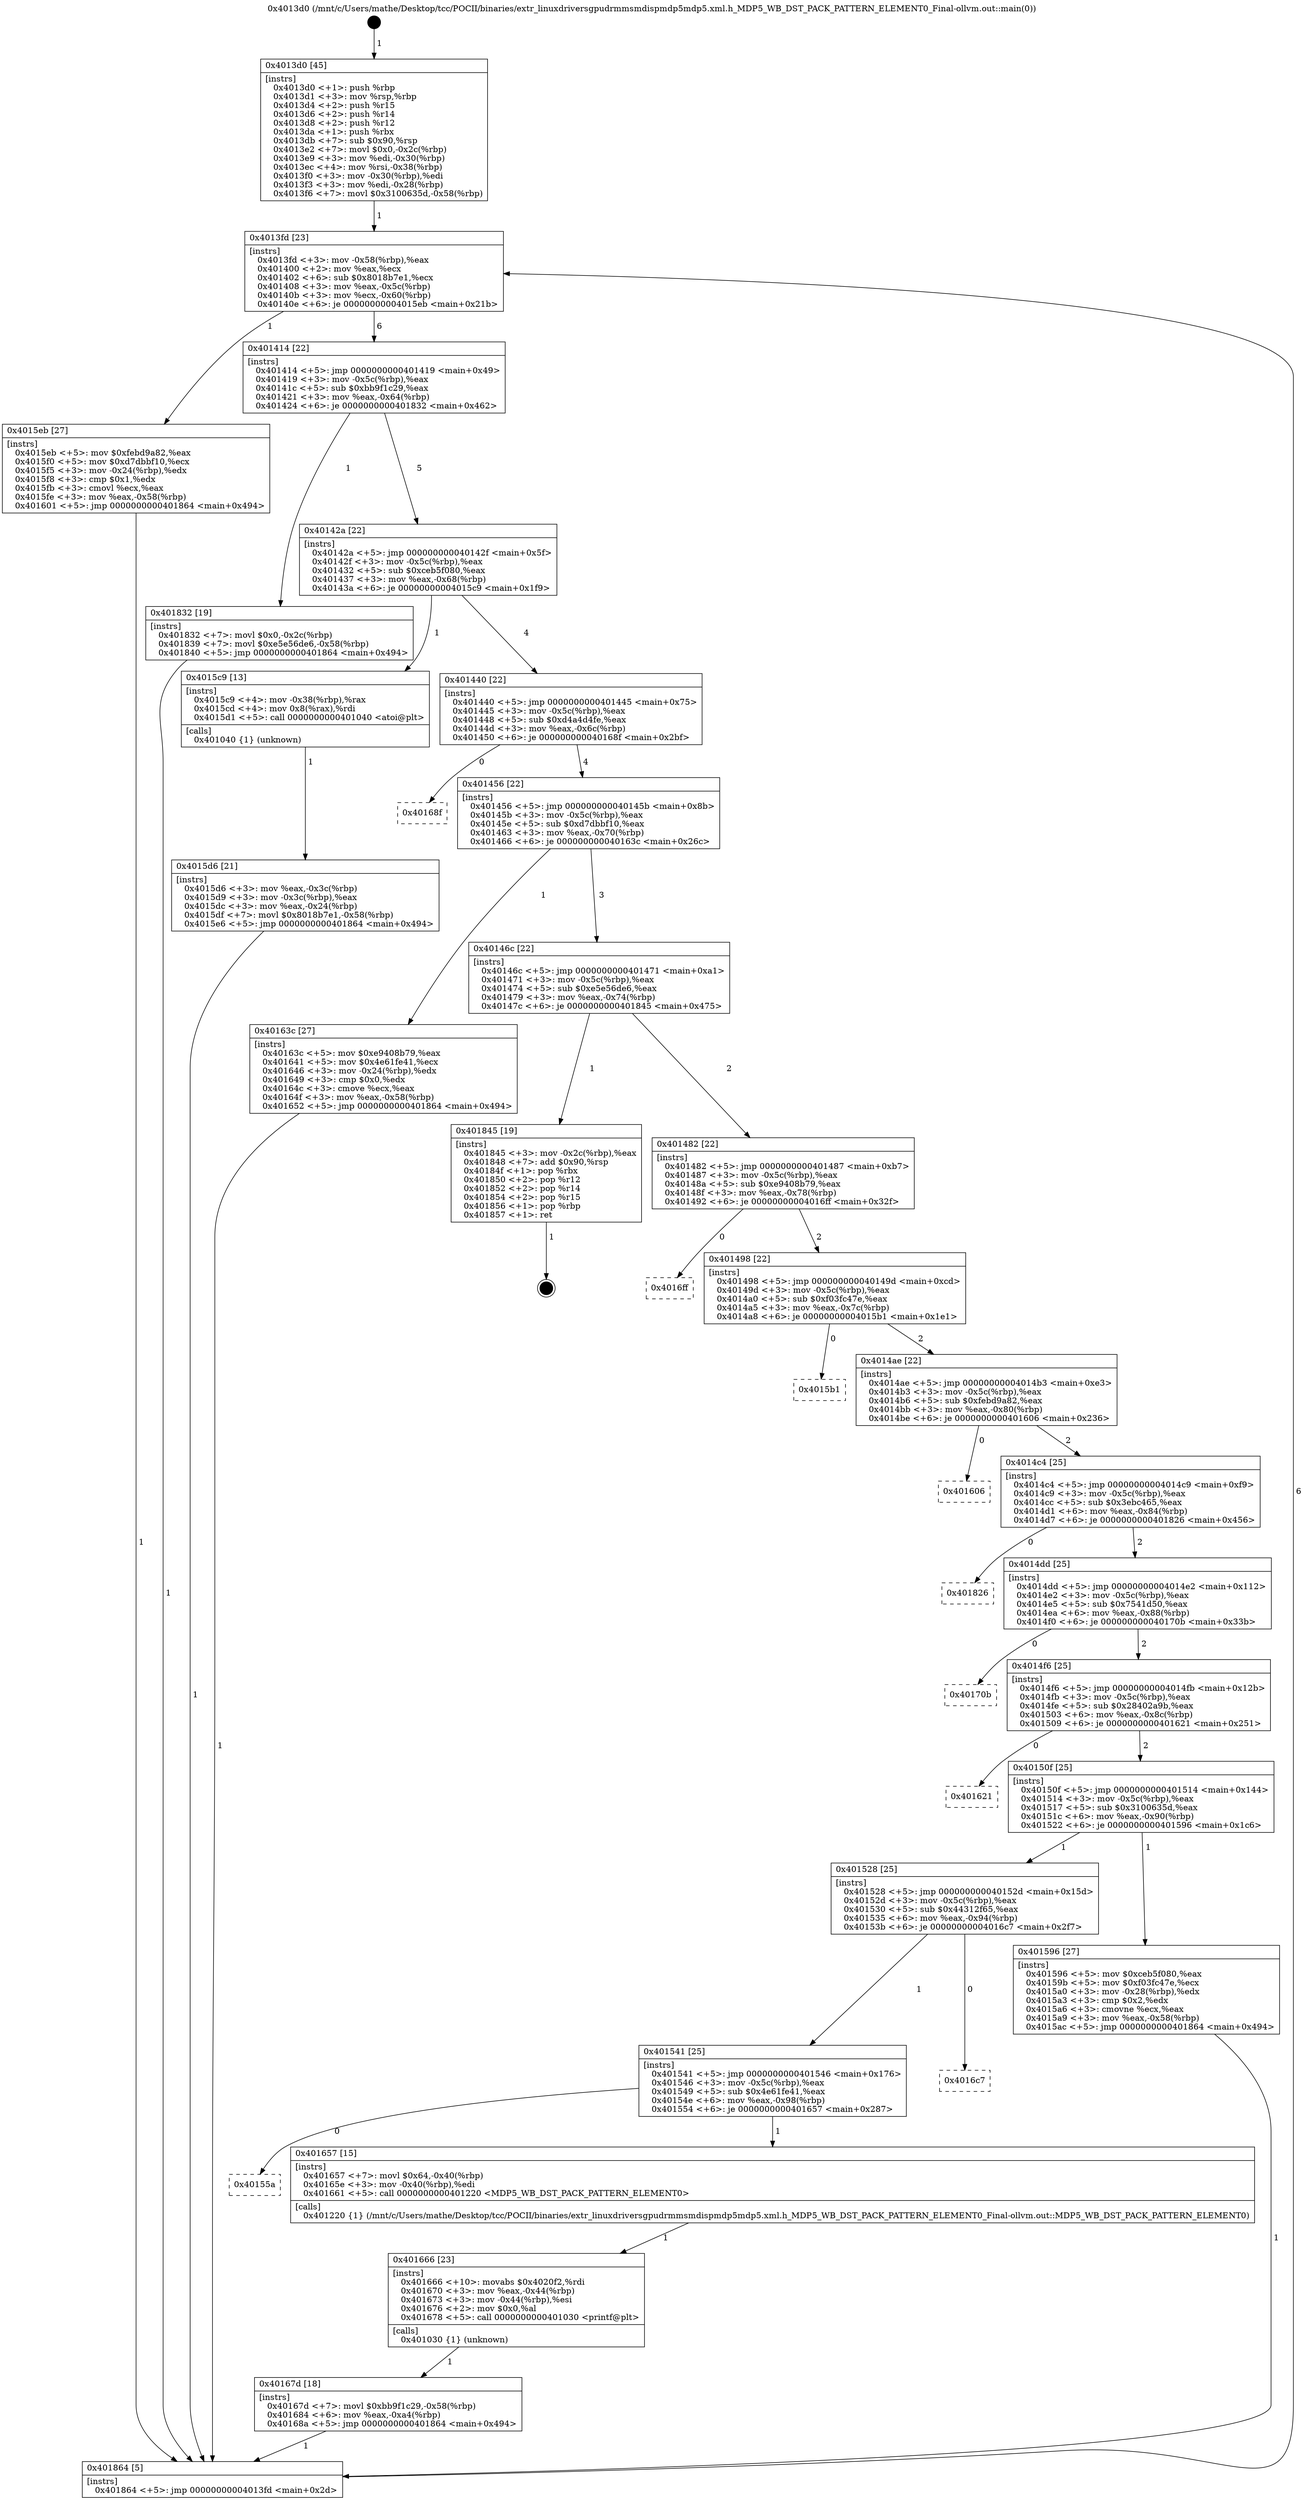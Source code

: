 digraph "0x4013d0" {
  label = "0x4013d0 (/mnt/c/Users/mathe/Desktop/tcc/POCII/binaries/extr_linuxdriversgpudrmmsmdispmdp5mdp5.xml.h_MDP5_WB_DST_PACK_PATTERN_ELEMENT0_Final-ollvm.out::main(0))"
  labelloc = "t"
  node[shape=record]

  Entry [label="",width=0.3,height=0.3,shape=circle,fillcolor=black,style=filled]
  "0x4013fd" [label="{
     0x4013fd [23]\l
     | [instrs]\l
     &nbsp;&nbsp;0x4013fd \<+3\>: mov -0x58(%rbp),%eax\l
     &nbsp;&nbsp;0x401400 \<+2\>: mov %eax,%ecx\l
     &nbsp;&nbsp;0x401402 \<+6\>: sub $0x8018b7e1,%ecx\l
     &nbsp;&nbsp;0x401408 \<+3\>: mov %eax,-0x5c(%rbp)\l
     &nbsp;&nbsp;0x40140b \<+3\>: mov %ecx,-0x60(%rbp)\l
     &nbsp;&nbsp;0x40140e \<+6\>: je 00000000004015eb \<main+0x21b\>\l
  }"]
  "0x4015eb" [label="{
     0x4015eb [27]\l
     | [instrs]\l
     &nbsp;&nbsp;0x4015eb \<+5\>: mov $0xfebd9a82,%eax\l
     &nbsp;&nbsp;0x4015f0 \<+5\>: mov $0xd7dbbf10,%ecx\l
     &nbsp;&nbsp;0x4015f5 \<+3\>: mov -0x24(%rbp),%edx\l
     &nbsp;&nbsp;0x4015f8 \<+3\>: cmp $0x1,%edx\l
     &nbsp;&nbsp;0x4015fb \<+3\>: cmovl %ecx,%eax\l
     &nbsp;&nbsp;0x4015fe \<+3\>: mov %eax,-0x58(%rbp)\l
     &nbsp;&nbsp;0x401601 \<+5\>: jmp 0000000000401864 \<main+0x494\>\l
  }"]
  "0x401414" [label="{
     0x401414 [22]\l
     | [instrs]\l
     &nbsp;&nbsp;0x401414 \<+5\>: jmp 0000000000401419 \<main+0x49\>\l
     &nbsp;&nbsp;0x401419 \<+3\>: mov -0x5c(%rbp),%eax\l
     &nbsp;&nbsp;0x40141c \<+5\>: sub $0xbb9f1c29,%eax\l
     &nbsp;&nbsp;0x401421 \<+3\>: mov %eax,-0x64(%rbp)\l
     &nbsp;&nbsp;0x401424 \<+6\>: je 0000000000401832 \<main+0x462\>\l
  }"]
  Exit [label="",width=0.3,height=0.3,shape=circle,fillcolor=black,style=filled,peripheries=2]
  "0x401832" [label="{
     0x401832 [19]\l
     | [instrs]\l
     &nbsp;&nbsp;0x401832 \<+7\>: movl $0x0,-0x2c(%rbp)\l
     &nbsp;&nbsp;0x401839 \<+7\>: movl $0xe5e56de6,-0x58(%rbp)\l
     &nbsp;&nbsp;0x401840 \<+5\>: jmp 0000000000401864 \<main+0x494\>\l
  }"]
  "0x40142a" [label="{
     0x40142a [22]\l
     | [instrs]\l
     &nbsp;&nbsp;0x40142a \<+5\>: jmp 000000000040142f \<main+0x5f\>\l
     &nbsp;&nbsp;0x40142f \<+3\>: mov -0x5c(%rbp),%eax\l
     &nbsp;&nbsp;0x401432 \<+5\>: sub $0xceb5f080,%eax\l
     &nbsp;&nbsp;0x401437 \<+3\>: mov %eax,-0x68(%rbp)\l
     &nbsp;&nbsp;0x40143a \<+6\>: je 00000000004015c9 \<main+0x1f9\>\l
  }"]
  "0x40167d" [label="{
     0x40167d [18]\l
     | [instrs]\l
     &nbsp;&nbsp;0x40167d \<+7\>: movl $0xbb9f1c29,-0x58(%rbp)\l
     &nbsp;&nbsp;0x401684 \<+6\>: mov %eax,-0xa4(%rbp)\l
     &nbsp;&nbsp;0x40168a \<+5\>: jmp 0000000000401864 \<main+0x494\>\l
  }"]
  "0x4015c9" [label="{
     0x4015c9 [13]\l
     | [instrs]\l
     &nbsp;&nbsp;0x4015c9 \<+4\>: mov -0x38(%rbp),%rax\l
     &nbsp;&nbsp;0x4015cd \<+4\>: mov 0x8(%rax),%rdi\l
     &nbsp;&nbsp;0x4015d1 \<+5\>: call 0000000000401040 \<atoi@plt\>\l
     | [calls]\l
     &nbsp;&nbsp;0x401040 \{1\} (unknown)\l
  }"]
  "0x401440" [label="{
     0x401440 [22]\l
     | [instrs]\l
     &nbsp;&nbsp;0x401440 \<+5\>: jmp 0000000000401445 \<main+0x75\>\l
     &nbsp;&nbsp;0x401445 \<+3\>: mov -0x5c(%rbp),%eax\l
     &nbsp;&nbsp;0x401448 \<+5\>: sub $0xd4a4d4fe,%eax\l
     &nbsp;&nbsp;0x40144d \<+3\>: mov %eax,-0x6c(%rbp)\l
     &nbsp;&nbsp;0x401450 \<+6\>: je 000000000040168f \<main+0x2bf\>\l
  }"]
  "0x401666" [label="{
     0x401666 [23]\l
     | [instrs]\l
     &nbsp;&nbsp;0x401666 \<+10\>: movabs $0x4020f2,%rdi\l
     &nbsp;&nbsp;0x401670 \<+3\>: mov %eax,-0x44(%rbp)\l
     &nbsp;&nbsp;0x401673 \<+3\>: mov -0x44(%rbp),%esi\l
     &nbsp;&nbsp;0x401676 \<+2\>: mov $0x0,%al\l
     &nbsp;&nbsp;0x401678 \<+5\>: call 0000000000401030 \<printf@plt\>\l
     | [calls]\l
     &nbsp;&nbsp;0x401030 \{1\} (unknown)\l
  }"]
  "0x40168f" [label="{
     0x40168f\l
  }", style=dashed]
  "0x401456" [label="{
     0x401456 [22]\l
     | [instrs]\l
     &nbsp;&nbsp;0x401456 \<+5\>: jmp 000000000040145b \<main+0x8b\>\l
     &nbsp;&nbsp;0x40145b \<+3\>: mov -0x5c(%rbp),%eax\l
     &nbsp;&nbsp;0x40145e \<+5\>: sub $0xd7dbbf10,%eax\l
     &nbsp;&nbsp;0x401463 \<+3\>: mov %eax,-0x70(%rbp)\l
     &nbsp;&nbsp;0x401466 \<+6\>: je 000000000040163c \<main+0x26c\>\l
  }"]
  "0x40155a" [label="{
     0x40155a\l
  }", style=dashed]
  "0x40163c" [label="{
     0x40163c [27]\l
     | [instrs]\l
     &nbsp;&nbsp;0x40163c \<+5\>: mov $0xe9408b79,%eax\l
     &nbsp;&nbsp;0x401641 \<+5\>: mov $0x4e61fe41,%ecx\l
     &nbsp;&nbsp;0x401646 \<+3\>: mov -0x24(%rbp),%edx\l
     &nbsp;&nbsp;0x401649 \<+3\>: cmp $0x0,%edx\l
     &nbsp;&nbsp;0x40164c \<+3\>: cmove %ecx,%eax\l
     &nbsp;&nbsp;0x40164f \<+3\>: mov %eax,-0x58(%rbp)\l
     &nbsp;&nbsp;0x401652 \<+5\>: jmp 0000000000401864 \<main+0x494\>\l
  }"]
  "0x40146c" [label="{
     0x40146c [22]\l
     | [instrs]\l
     &nbsp;&nbsp;0x40146c \<+5\>: jmp 0000000000401471 \<main+0xa1\>\l
     &nbsp;&nbsp;0x401471 \<+3\>: mov -0x5c(%rbp),%eax\l
     &nbsp;&nbsp;0x401474 \<+5\>: sub $0xe5e56de6,%eax\l
     &nbsp;&nbsp;0x401479 \<+3\>: mov %eax,-0x74(%rbp)\l
     &nbsp;&nbsp;0x40147c \<+6\>: je 0000000000401845 \<main+0x475\>\l
  }"]
  "0x401657" [label="{
     0x401657 [15]\l
     | [instrs]\l
     &nbsp;&nbsp;0x401657 \<+7\>: movl $0x64,-0x40(%rbp)\l
     &nbsp;&nbsp;0x40165e \<+3\>: mov -0x40(%rbp),%edi\l
     &nbsp;&nbsp;0x401661 \<+5\>: call 0000000000401220 \<MDP5_WB_DST_PACK_PATTERN_ELEMENT0\>\l
     | [calls]\l
     &nbsp;&nbsp;0x401220 \{1\} (/mnt/c/Users/mathe/Desktop/tcc/POCII/binaries/extr_linuxdriversgpudrmmsmdispmdp5mdp5.xml.h_MDP5_WB_DST_PACK_PATTERN_ELEMENT0_Final-ollvm.out::MDP5_WB_DST_PACK_PATTERN_ELEMENT0)\l
  }"]
  "0x401845" [label="{
     0x401845 [19]\l
     | [instrs]\l
     &nbsp;&nbsp;0x401845 \<+3\>: mov -0x2c(%rbp),%eax\l
     &nbsp;&nbsp;0x401848 \<+7\>: add $0x90,%rsp\l
     &nbsp;&nbsp;0x40184f \<+1\>: pop %rbx\l
     &nbsp;&nbsp;0x401850 \<+2\>: pop %r12\l
     &nbsp;&nbsp;0x401852 \<+2\>: pop %r14\l
     &nbsp;&nbsp;0x401854 \<+2\>: pop %r15\l
     &nbsp;&nbsp;0x401856 \<+1\>: pop %rbp\l
     &nbsp;&nbsp;0x401857 \<+1\>: ret\l
  }"]
  "0x401482" [label="{
     0x401482 [22]\l
     | [instrs]\l
     &nbsp;&nbsp;0x401482 \<+5\>: jmp 0000000000401487 \<main+0xb7\>\l
     &nbsp;&nbsp;0x401487 \<+3\>: mov -0x5c(%rbp),%eax\l
     &nbsp;&nbsp;0x40148a \<+5\>: sub $0xe9408b79,%eax\l
     &nbsp;&nbsp;0x40148f \<+3\>: mov %eax,-0x78(%rbp)\l
     &nbsp;&nbsp;0x401492 \<+6\>: je 00000000004016ff \<main+0x32f\>\l
  }"]
  "0x401541" [label="{
     0x401541 [25]\l
     | [instrs]\l
     &nbsp;&nbsp;0x401541 \<+5\>: jmp 0000000000401546 \<main+0x176\>\l
     &nbsp;&nbsp;0x401546 \<+3\>: mov -0x5c(%rbp),%eax\l
     &nbsp;&nbsp;0x401549 \<+5\>: sub $0x4e61fe41,%eax\l
     &nbsp;&nbsp;0x40154e \<+6\>: mov %eax,-0x98(%rbp)\l
     &nbsp;&nbsp;0x401554 \<+6\>: je 0000000000401657 \<main+0x287\>\l
  }"]
  "0x4016ff" [label="{
     0x4016ff\l
  }", style=dashed]
  "0x401498" [label="{
     0x401498 [22]\l
     | [instrs]\l
     &nbsp;&nbsp;0x401498 \<+5\>: jmp 000000000040149d \<main+0xcd\>\l
     &nbsp;&nbsp;0x40149d \<+3\>: mov -0x5c(%rbp),%eax\l
     &nbsp;&nbsp;0x4014a0 \<+5\>: sub $0xf03fc47e,%eax\l
     &nbsp;&nbsp;0x4014a5 \<+3\>: mov %eax,-0x7c(%rbp)\l
     &nbsp;&nbsp;0x4014a8 \<+6\>: je 00000000004015b1 \<main+0x1e1\>\l
  }"]
  "0x4016c7" [label="{
     0x4016c7\l
  }", style=dashed]
  "0x4015b1" [label="{
     0x4015b1\l
  }", style=dashed]
  "0x4014ae" [label="{
     0x4014ae [22]\l
     | [instrs]\l
     &nbsp;&nbsp;0x4014ae \<+5\>: jmp 00000000004014b3 \<main+0xe3\>\l
     &nbsp;&nbsp;0x4014b3 \<+3\>: mov -0x5c(%rbp),%eax\l
     &nbsp;&nbsp;0x4014b6 \<+5\>: sub $0xfebd9a82,%eax\l
     &nbsp;&nbsp;0x4014bb \<+3\>: mov %eax,-0x80(%rbp)\l
     &nbsp;&nbsp;0x4014be \<+6\>: je 0000000000401606 \<main+0x236\>\l
  }"]
  "0x4015d6" [label="{
     0x4015d6 [21]\l
     | [instrs]\l
     &nbsp;&nbsp;0x4015d6 \<+3\>: mov %eax,-0x3c(%rbp)\l
     &nbsp;&nbsp;0x4015d9 \<+3\>: mov -0x3c(%rbp),%eax\l
     &nbsp;&nbsp;0x4015dc \<+3\>: mov %eax,-0x24(%rbp)\l
     &nbsp;&nbsp;0x4015df \<+7\>: movl $0x8018b7e1,-0x58(%rbp)\l
     &nbsp;&nbsp;0x4015e6 \<+5\>: jmp 0000000000401864 \<main+0x494\>\l
  }"]
  "0x401606" [label="{
     0x401606\l
  }", style=dashed]
  "0x4014c4" [label="{
     0x4014c4 [25]\l
     | [instrs]\l
     &nbsp;&nbsp;0x4014c4 \<+5\>: jmp 00000000004014c9 \<main+0xf9\>\l
     &nbsp;&nbsp;0x4014c9 \<+3\>: mov -0x5c(%rbp),%eax\l
     &nbsp;&nbsp;0x4014cc \<+5\>: sub $0x3ebc465,%eax\l
     &nbsp;&nbsp;0x4014d1 \<+6\>: mov %eax,-0x84(%rbp)\l
     &nbsp;&nbsp;0x4014d7 \<+6\>: je 0000000000401826 \<main+0x456\>\l
  }"]
  "0x4013d0" [label="{
     0x4013d0 [45]\l
     | [instrs]\l
     &nbsp;&nbsp;0x4013d0 \<+1\>: push %rbp\l
     &nbsp;&nbsp;0x4013d1 \<+3\>: mov %rsp,%rbp\l
     &nbsp;&nbsp;0x4013d4 \<+2\>: push %r15\l
     &nbsp;&nbsp;0x4013d6 \<+2\>: push %r14\l
     &nbsp;&nbsp;0x4013d8 \<+2\>: push %r12\l
     &nbsp;&nbsp;0x4013da \<+1\>: push %rbx\l
     &nbsp;&nbsp;0x4013db \<+7\>: sub $0x90,%rsp\l
     &nbsp;&nbsp;0x4013e2 \<+7\>: movl $0x0,-0x2c(%rbp)\l
     &nbsp;&nbsp;0x4013e9 \<+3\>: mov %edi,-0x30(%rbp)\l
     &nbsp;&nbsp;0x4013ec \<+4\>: mov %rsi,-0x38(%rbp)\l
     &nbsp;&nbsp;0x4013f0 \<+3\>: mov -0x30(%rbp),%edi\l
     &nbsp;&nbsp;0x4013f3 \<+3\>: mov %edi,-0x28(%rbp)\l
     &nbsp;&nbsp;0x4013f6 \<+7\>: movl $0x3100635d,-0x58(%rbp)\l
  }"]
  "0x401826" [label="{
     0x401826\l
  }", style=dashed]
  "0x4014dd" [label="{
     0x4014dd [25]\l
     | [instrs]\l
     &nbsp;&nbsp;0x4014dd \<+5\>: jmp 00000000004014e2 \<main+0x112\>\l
     &nbsp;&nbsp;0x4014e2 \<+3\>: mov -0x5c(%rbp),%eax\l
     &nbsp;&nbsp;0x4014e5 \<+5\>: sub $0x7541d50,%eax\l
     &nbsp;&nbsp;0x4014ea \<+6\>: mov %eax,-0x88(%rbp)\l
     &nbsp;&nbsp;0x4014f0 \<+6\>: je 000000000040170b \<main+0x33b\>\l
  }"]
  "0x401864" [label="{
     0x401864 [5]\l
     | [instrs]\l
     &nbsp;&nbsp;0x401864 \<+5\>: jmp 00000000004013fd \<main+0x2d\>\l
  }"]
  "0x40170b" [label="{
     0x40170b\l
  }", style=dashed]
  "0x4014f6" [label="{
     0x4014f6 [25]\l
     | [instrs]\l
     &nbsp;&nbsp;0x4014f6 \<+5\>: jmp 00000000004014fb \<main+0x12b\>\l
     &nbsp;&nbsp;0x4014fb \<+3\>: mov -0x5c(%rbp),%eax\l
     &nbsp;&nbsp;0x4014fe \<+5\>: sub $0x28402a9b,%eax\l
     &nbsp;&nbsp;0x401503 \<+6\>: mov %eax,-0x8c(%rbp)\l
     &nbsp;&nbsp;0x401509 \<+6\>: je 0000000000401621 \<main+0x251\>\l
  }"]
  "0x401528" [label="{
     0x401528 [25]\l
     | [instrs]\l
     &nbsp;&nbsp;0x401528 \<+5\>: jmp 000000000040152d \<main+0x15d\>\l
     &nbsp;&nbsp;0x40152d \<+3\>: mov -0x5c(%rbp),%eax\l
     &nbsp;&nbsp;0x401530 \<+5\>: sub $0x44312f65,%eax\l
     &nbsp;&nbsp;0x401535 \<+6\>: mov %eax,-0x94(%rbp)\l
     &nbsp;&nbsp;0x40153b \<+6\>: je 00000000004016c7 \<main+0x2f7\>\l
  }"]
  "0x401621" [label="{
     0x401621\l
  }", style=dashed]
  "0x40150f" [label="{
     0x40150f [25]\l
     | [instrs]\l
     &nbsp;&nbsp;0x40150f \<+5\>: jmp 0000000000401514 \<main+0x144\>\l
     &nbsp;&nbsp;0x401514 \<+3\>: mov -0x5c(%rbp),%eax\l
     &nbsp;&nbsp;0x401517 \<+5\>: sub $0x3100635d,%eax\l
     &nbsp;&nbsp;0x40151c \<+6\>: mov %eax,-0x90(%rbp)\l
     &nbsp;&nbsp;0x401522 \<+6\>: je 0000000000401596 \<main+0x1c6\>\l
  }"]
  "0x401596" [label="{
     0x401596 [27]\l
     | [instrs]\l
     &nbsp;&nbsp;0x401596 \<+5\>: mov $0xceb5f080,%eax\l
     &nbsp;&nbsp;0x40159b \<+5\>: mov $0xf03fc47e,%ecx\l
     &nbsp;&nbsp;0x4015a0 \<+3\>: mov -0x28(%rbp),%edx\l
     &nbsp;&nbsp;0x4015a3 \<+3\>: cmp $0x2,%edx\l
     &nbsp;&nbsp;0x4015a6 \<+3\>: cmovne %ecx,%eax\l
     &nbsp;&nbsp;0x4015a9 \<+3\>: mov %eax,-0x58(%rbp)\l
     &nbsp;&nbsp;0x4015ac \<+5\>: jmp 0000000000401864 \<main+0x494\>\l
  }"]
  Entry -> "0x4013d0" [label=" 1"]
  "0x4013fd" -> "0x4015eb" [label=" 1"]
  "0x4013fd" -> "0x401414" [label=" 6"]
  "0x401845" -> Exit [label=" 1"]
  "0x401414" -> "0x401832" [label=" 1"]
  "0x401414" -> "0x40142a" [label=" 5"]
  "0x401832" -> "0x401864" [label=" 1"]
  "0x40142a" -> "0x4015c9" [label=" 1"]
  "0x40142a" -> "0x401440" [label=" 4"]
  "0x40167d" -> "0x401864" [label=" 1"]
  "0x401440" -> "0x40168f" [label=" 0"]
  "0x401440" -> "0x401456" [label=" 4"]
  "0x401666" -> "0x40167d" [label=" 1"]
  "0x401456" -> "0x40163c" [label=" 1"]
  "0x401456" -> "0x40146c" [label=" 3"]
  "0x401657" -> "0x401666" [label=" 1"]
  "0x40146c" -> "0x401845" [label=" 1"]
  "0x40146c" -> "0x401482" [label=" 2"]
  "0x401541" -> "0x40155a" [label=" 0"]
  "0x401482" -> "0x4016ff" [label=" 0"]
  "0x401482" -> "0x401498" [label=" 2"]
  "0x401541" -> "0x401657" [label=" 1"]
  "0x401498" -> "0x4015b1" [label=" 0"]
  "0x401498" -> "0x4014ae" [label=" 2"]
  "0x401528" -> "0x401541" [label=" 1"]
  "0x4014ae" -> "0x401606" [label=" 0"]
  "0x4014ae" -> "0x4014c4" [label=" 2"]
  "0x401528" -> "0x4016c7" [label=" 0"]
  "0x4014c4" -> "0x401826" [label=" 0"]
  "0x4014c4" -> "0x4014dd" [label=" 2"]
  "0x40163c" -> "0x401864" [label=" 1"]
  "0x4014dd" -> "0x40170b" [label=" 0"]
  "0x4014dd" -> "0x4014f6" [label=" 2"]
  "0x4015eb" -> "0x401864" [label=" 1"]
  "0x4014f6" -> "0x401621" [label=" 0"]
  "0x4014f6" -> "0x40150f" [label=" 2"]
  "0x4015d6" -> "0x401864" [label=" 1"]
  "0x40150f" -> "0x401596" [label=" 1"]
  "0x40150f" -> "0x401528" [label=" 1"]
  "0x401596" -> "0x401864" [label=" 1"]
  "0x4013d0" -> "0x4013fd" [label=" 1"]
  "0x401864" -> "0x4013fd" [label=" 6"]
  "0x4015c9" -> "0x4015d6" [label=" 1"]
}
